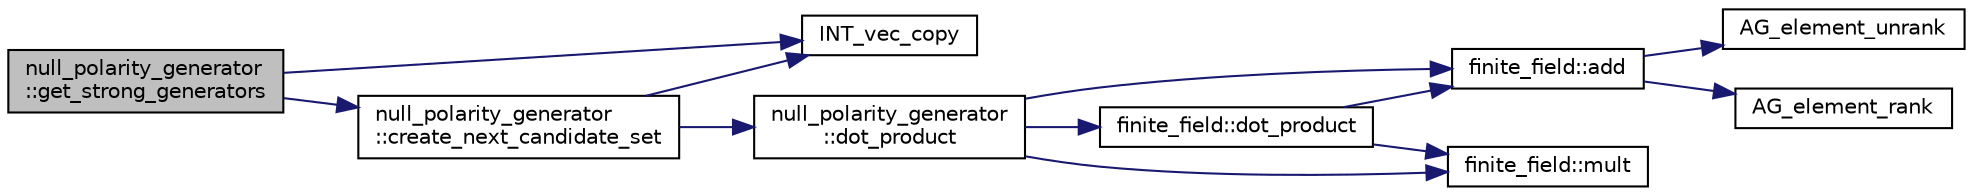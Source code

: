 digraph "null_polarity_generator::get_strong_generators"
{
  edge [fontname="Helvetica",fontsize="10",labelfontname="Helvetica",labelfontsize="10"];
  node [fontname="Helvetica",fontsize="10",shape=record];
  rankdir="LR";
  Node69 [label="null_polarity_generator\l::get_strong_generators",height=0.2,width=0.4,color="black", fillcolor="grey75", style="filled", fontcolor="black"];
  Node69 -> Node70 [color="midnightblue",fontsize="10",style="solid",fontname="Helvetica"];
  Node70 [label="INT_vec_copy",height=0.2,width=0.4,color="black", fillcolor="white", style="filled",URL="$df/dbf/sajeeb_8_c.html#ac2d875e27e009af6ec04d17254d11075"];
  Node69 -> Node71 [color="midnightblue",fontsize="10",style="solid",fontname="Helvetica"];
  Node71 [label="null_polarity_generator\l::create_next_candidate_set",height=0.2,width=0.4,color="black", fillcolor="white", style="filled",URL="$df/db3/classnull__polarity__generator.html#af4928299fd924e288b2639b6ad95a755"];
  Node71 -> Node70 [color="midnightblue",fontsize="10",style="solid",fontname="Helvetica"];
  Node71 -> Node72 [color="midnightblue",fontsize="10",style="solid",fontname="Helvetica"];
  Node72 [label="null_polarity_generator\l::dot_product",height=0.2,width=0.4,color="black", fillcolor="white", style="filled",URL="$df/db3/classnull__polarity__generator.html#a8a0397a06453c99aa2265c0d91262654"];
  Node72 -> Node73 [color="midnightblue",fontsize="10",style="solid",fontname="Helvetica"];
  Node73 [label="finite_field::add",height=0.2,width=0.4,color="black", fillcolor="white", style="filled",URL="$df/d5a/classfinite__field.html#a8f12328a27500f3c7be0c849ebbc9d14"];
  Node73 -> Node74 [color="midnightblue",fontsize="10",style="solid",fontname="Helvetica"];
  Node74 [label="AG_element_unrank",height=0.2,width=0.4,color="black", fillcolor="white", style="filled",URL="$d4/d67/geometry_8h.html#a4a33b86c87b2879b97cfa1327abe2885"];
  Node73 -> Node75 [color="midnightblue",fontsize="10",style="solid",fontname="Helvetica"];
  Node75 [label="AG_element_rank",height=0.2,width=0.4,color="black", fillcolor="white", style="filled",URL="$d4/d67/geometry_8h.html#ab2ac908d07dd8038fd996e26bdc75c17"];
  Node72 -> Node76 [color="midnightblue",fontsize="10",style="solid",fontname="Helvetica"];
  Node76 [label="finite_field::mult",height=0.2,width=0.4,color="black", fillcolor="white", style="filled",URL="$df/d5a/classfinite__field.html#a24fb5917aa6d4d656fd855b7f44a13b0"];
  Node72 -> Node77 [color="midnightblue",fontsize="10",style="solid",fontname="Helvetica"];
  Node77 [label="finite_field::dot_product",height=0.2,width=0.4,color="black", fillcolor="white", style="filled",URL="$df/d5a/classfinite__field.html#aeb74732fc0776cb87ec8419e5ea7ad97"];
  Node77 -> Node76 [color="midnightblue",fontsize="10",style="solid",fontname="Helvetica"];
  Node77 -> Node73 [color="midnightblue",fontsize="10",style="solid",fontname="Helvetica"];
}
